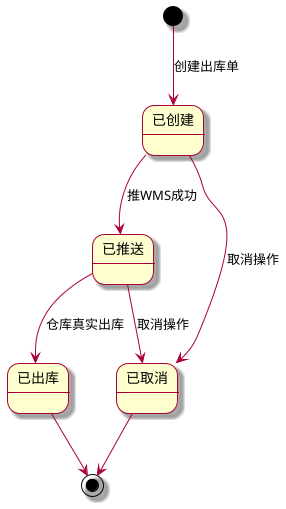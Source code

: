 @startuml
'https://plantuml.com/state-diagram


skin rose


[*] --> 已创建 : 创建出库单
已创建 --> 已推送 : 推WMS成功
已推送 --> 已出库 : 仓库真实出库
已出库 --> [*]

已创建 --> 已取消 : 取消操作
已推送 --> 已取消 : 取消操作

已取消 --> [*]

@enduml